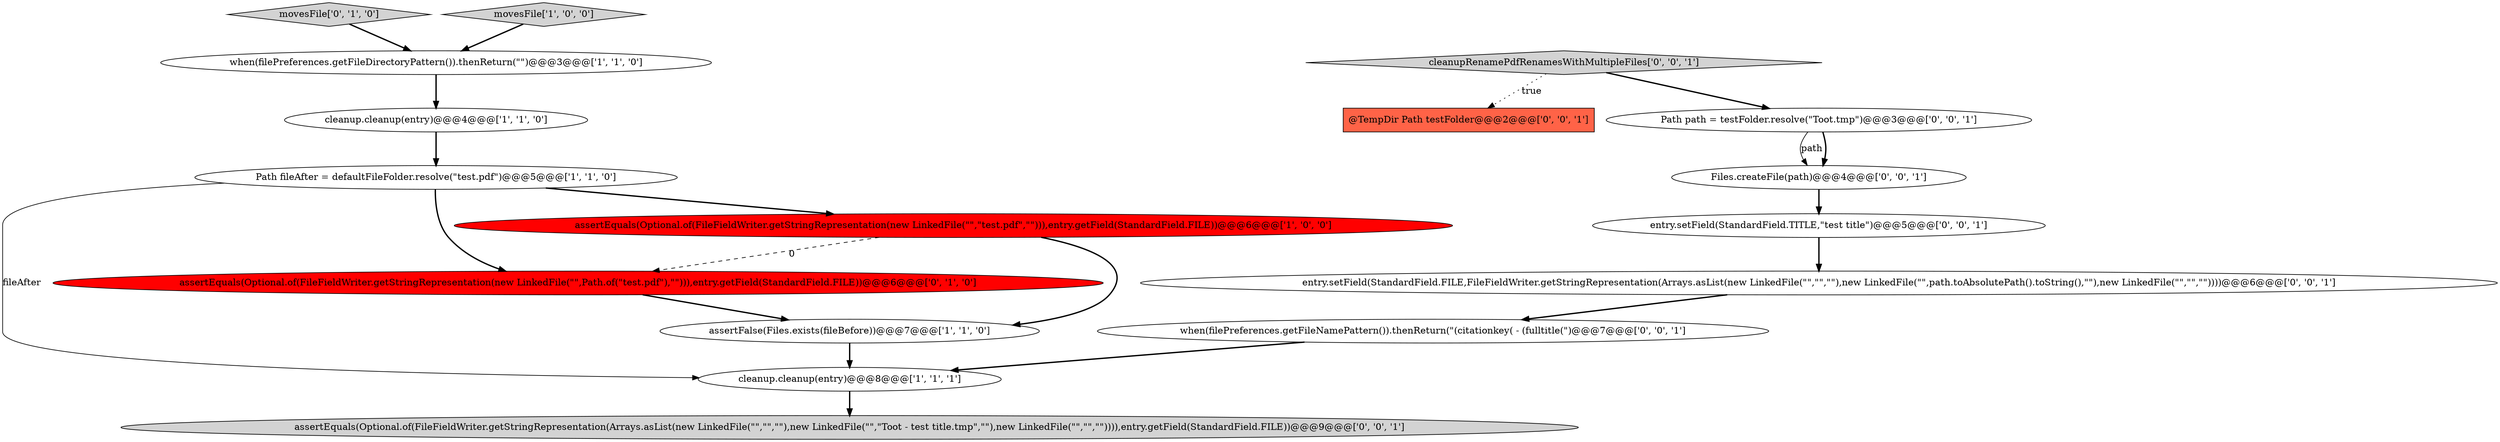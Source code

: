 digraph {
10 [style = filled, label = "assertEquals(Optional.of(FileFieldWriter.getStringRepresentation(Arrays.asList(new LinkedFile(\"\",\"\",\"\"),new LinkedFile(\"\",\"Toot - test title.tmp\",\"\"),new LinkedFile(\"\",\"\",\"\")))),entry.getField(StandardField.FILE))@@@9@@@['0', '0', '1']", fillcolor = lightgray, shape = ellipse image = "AAA0AAABBB3BBB"];
9 [style = filled, label = "entry.setField(StandardField.FILE,FileFieldWriter.getStringRepresentation(Arrays.asList(new LinkedFile(\"\",\"\",\"\"),new LinkedFile(\"\",path.toAbsolutePath().toString(),\"\"),new LinkedFile(\"\",\"\",\"\"))))@@@6@@@['0', '0', '1']", fillcolor = white, shape = ellipse image = "AAA0AAABBB3BBB"];
13 [style = filled, label = "entry.setField(StandardField.TITLE,\"test title\")@@@5@@@['0', '0', '1']", fillcolor = white, shape = ellipse image = "AAA0AAABBB3BBB"];
1 [style = filled, label = "Path fileAfter = defaultFileFolder.resolve(\"test.pdf\")@@@5@@@['1', '1', '0']", fillcolor = white, shape = ellipse image = "AAA0AAABBB1BBB"];
14 [style = filled, label = "when(filePreferences.getFileNamePattern()).thenReturn(\"(citationkey( - (fulltitle(\")@@@7@@@['0', '0', '1']", fillcolor = white, shape = ellipse image = "AAA0AAABBB3BBB"];
0 [style = filled, label = "assertEquals(Optional.of(FileFieldWriter.getStringRepresentation(new LinkedFile(\"\",\"test.pdf\",\"\"))),entry.getField(StandardField.FILE))@@@6@@@['1', '0', '0']", fillcolor = red, shape = ellipse image = "AAA1AAABBB1BBB"];
2 [style = filled, label = "cleanup.cleanup(entry)@@@4@@@['1', '1', '0']", fillcolor = white, shape = ellipse image = "AAA0AAABBB1BBB"];
11 [style = filled, label = "Path path = testFolder.resolve(\"Toot.tmp\")@@@3@@@['0', '0', '1']", fillcolor = white, shape = ellipse image = "AAA0AAABBB3BBB"];
16 [style = filled, label = "cleanupRenamePdfRenamesWithMultipleFiles['0', '0', '1']", fillcolor = lightgray, shape = diamond image = "AAA0AAABBB3BBB"];
4 [style = filled, label = "cleanup.cleanup(entry)@@@8@@@['1', '1', '1']", fillcolor = white, shape = ellipse image = "AAA0AAABBB1BBB"];
12 [style = filled, label = "Files.createFile(path)@@@4@@@['0', '0', '1']", fillcolor = white, shape = ellipse image = "AAA0AAABBB3BBB"];
3 [style = filled, label = "assertFalse(Files.exists(fileBefore))@@@7@@@['1', '1', '0']", fillcolor = white, shape = ellipse image = "AAA0AAABBB1BBB"];
8 [style = filled, label = "movesFile['0', '1', '0']", fillcolor = lightgray, shape = diamond image = "AAA0AAABBB2BBB"];
5 [style = filled, label = "movesFile['1', '0', '0']", fillcolor = lightgray, shape = diamond image = "AAA0AAABBB1BBB"];
15 [style = filled, label = "@TempDir Path testFolder@@@2@@@['0', '0', '1']", fillcolor = tomato, shape = box image = "AAA0AAABBB3BBB"];
7 [style = filled, label = "assertEquals(Optional.of(FileFieldWriter.getStringRepresentation(new LinkedFile(\"\",Path.of(\"test.pdf\"),\"\"))),entry.getField(StandardField.FILE))@@@6@@@['0', '1', '0']", fillcolor = red, shape = ellipse image = "AAA1AAABBB2BBB"];
6 [style = filled, label = "when(filePreferences.getFileDirectoryPattern()).thenReturn(\"\")@@@3@@@['1', '1', '0']", fillcolor = white, shape = ellipse image = "AAA0AAABBB1BBB"];
0->3 [style = bold, label=""];
4->10 [style = bold, label=""];
12->13 [style = bold, label=""];
1->4 [style = solid, label="fileAfter"];
8->6 [style = bold, label=""];
11->12 [style = bold, label=""];
13->9 [style = bold, label=""];
1->0 [style = bold, label=""];
16->11 [style = bold, label=""];
5->6 [style = bold, label=""];
16->15 [style = dotted, label="true"];
0->7 [style = dashed, label="0"];
3->4 [style = bold, label=""];
1->7 [style = bold, label=""];
2->1 [style = bold, label=""];
7->3 [style = bold, label=""];
9->14 [style = bold, label=""];
11->12 [style = solid, label="path"];
14->4 [style = bold, label=""];
6->2 [style = bold, label=""];
}
